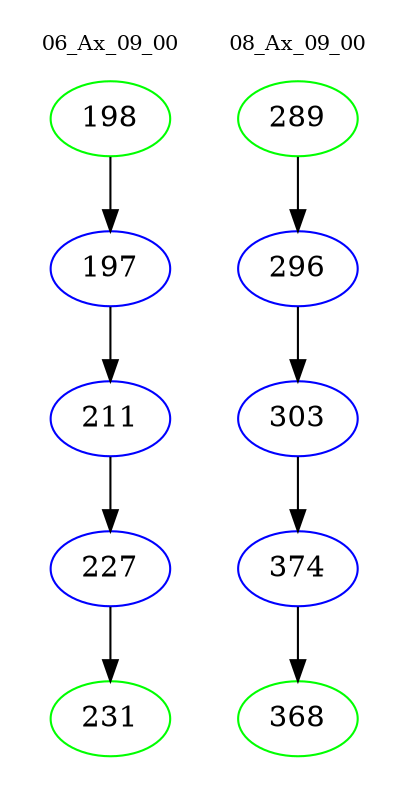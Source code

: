 digraph{
subgraph cluster_0 {
color = white
label = "06_Ax_09_00";
fontsize=10;
T0_198 [label="198", color="green"]
T0_198 -> T0_197 [color="black"]
T0_197 [label="197", color="blue"]
T0_197 -> T0_211 [color="black"]
T0_211 [label="211", color="blue"]
T0_211 -> T0_227 [color="black"]
T0_227 [label="227", color="blue"]
T0_227 -> T0_231 [color="black"]
T0_231 [label="231", color="green"]
}
subgraph cluster_1 {
color = white
label = "08_Ax_09_00";
fontsize=10;
T1_289 [label="289", color="green"]
T1_289 -> T1_296 [color="black"]
T1_296 [label="296", color="blue"]
T1_296 -> T1_303 [color="black"]
T1_303 [label="303", color="blue"]
T1_303 -> T1_374 [color="black"]
T1_374 [label="374", color="blue"]
T1_374 -> T1_368 [color="black"]
T1_368 [label="368", color="green"]
}
}
